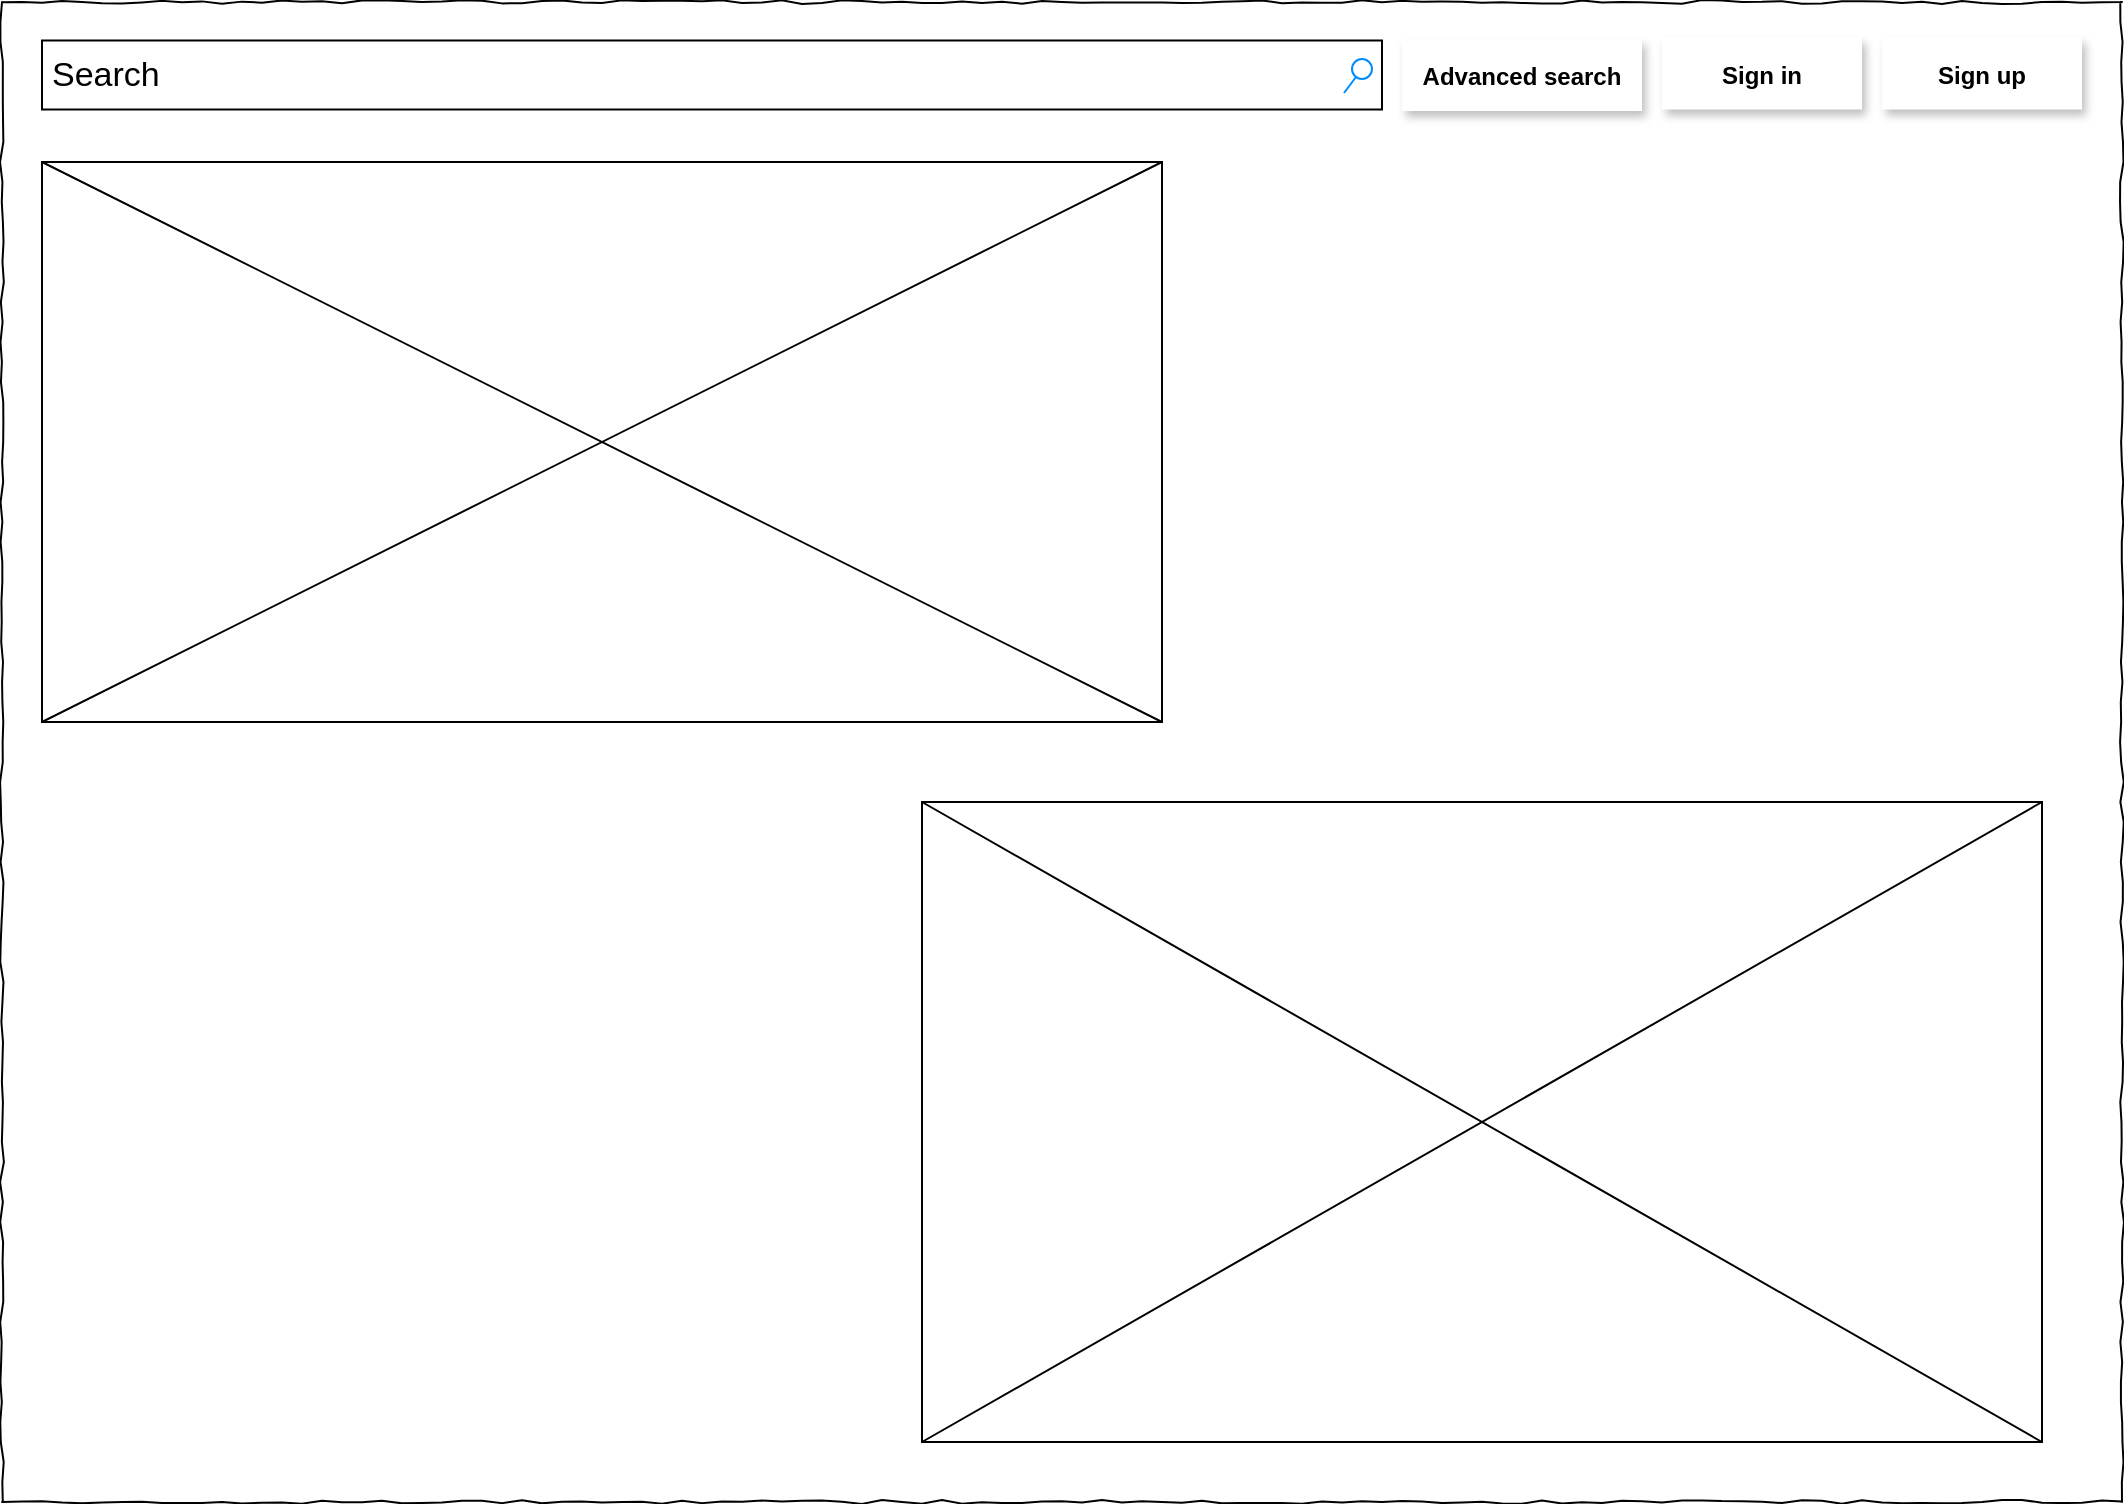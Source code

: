 <mxfile version="18.0.6" type="device" pages="9"><diagram id="N1W1Y5ectTIntLD4AcZx" name="Homepage (signed out)"><mxGraphModel dx="1426" dy="905" grid="1" gridSize="10" guides="1" tooltips="1" connect="1" arrows="1" fold="1" page="1" pageScale="1" pageWidth="1169" pageHeight="1654" math="0" shadow="0"><root><mxCell id="0"/><mxCell id="1" parent="0"/><mxCell id="Pu7G0L3WyXcyrQ7NVIrJ-1" value="" style="whiteSpace=wrap;html=1;rounded=0;shadow=0;labelBackgroundColor=none;strokeWidth=1;fillColor=none;fontFamily=Verdana;fontSize=12;align=center;comic=1;" parent="1" vertex="1"><mxGeometry x="20" y="80" width="1060" height="750" as="geometry"/></mxCell><mxCell id="1CWAUIRQ8vxsbGQyfzS9-1" value="Search" style="strokeWidth=1;shadow=0;dashed=0;align=center;html=1;shape=mxgraph.mockup.forms.searchBox;mainText=;strokeColor2=#008cff;fontSize=17;align=left;spacingLeft=3;rounded=0;" parent="1" vertex="1"><mxGeometry x="40" y="99.25" width="670" height="34.5" as="geometry"/></mxCell><mxCell id="1CWAUIRQ8vxsbGQyfzS9-2" value="Sign in" style="dashed=0;align=center;fontSize=12;shape=rect;strokeColor=none;fontStyle=1;shadow=1;rounded=0;" parent="1" vertex="1"><mxGeometry x="850" y="97.75" width="100" height="36" as="geometry"/></mxCell><mxCell id="1CWAUIRQ8vxsbGQyfzS9-5" value="Sign up" style="dashed=0;align=center;fontSize=12;shape=rect;strokeColor=none;fontStyle=1;shadow=1;rounded=0;" parent="1" vertex="1"><mxGeometry x="960" y="97.75" width="100" height="36" as="geometry"/></mxCell><mxCell id="1CWAUIRQ8vxsbGQyfzS9-9" value="" style="verticalLabelPosition=bottom;shadow=0;dashed=0;align=center;html=1;verticalAlign=top;strokeWidth=1;shape=mxgraph.mockup.graphics.simpleIcon;rounded=0;" parent="1" vertex="1"><mxGeometry x="40" y="160" width="560" height="280" as="geometry"/></mxCell><mxCell id="1CWAUIRQ8vxsbGQyfzS9-10" value="" style="verticalLabelPosition=bottom;shadow=0;dashed=0;align=center;html=1;verticalAlign=top;strokeWidth=1;shape=mxgraph.mockup.graphics.simpleIcon;rounded=0;" parent="1" vertex="1"><mxGeometry x="480" y="480" width="560" height="320" as="geometry"/></mxCell><mxCell id="cpTMzJvf9mqSlKwLC2HA-1" value="Advanced search" style="dashed=0;align=center;fontSize=12;shape=rect;strokeColor=none;fontStyle=1;shadow=1;rounded=0;" vertex="1" parent="1"><mxGeometry x="720" y="98.5" width="120" height="36" as="geometry"/></mxCell></root></mxGraphModel></diagram><diagram name="Homepage (signed in)" id="U0Pr2YvLMTvt7yHpRdx8"><mxGraphModel dx="1426" dy="905" grid="1" gridSize="10" guides="1" tooltips="1" connect="1" arrows="1" fold="1" page="1" pageScale="1" pageWidth="1169" pageHeight="1654" math="0" shadow="0"><root><mxCell id="8BMAEtw3pN_A3nECkk9r-0"/><mxCell id="8BMAEtw3pN_A3nECkk9r-1" parent="8BMAEtw3pN_A3nECkk9r-0"/><mxCell id="8BMAEtw3pN_A3nECkk9r-2" value="" style="whiteSpace=wrap;html=1;rounded=0;shadow=0;labelBackgroundColor=none;strokeWidth=1;fillColor=none;fontFamily=Verdana;fontSize=12;align=center;comic=1;" vertex="1" parent="8BMAEtw3pN_A3nECkk9r-1"><mxGeometry x="20" y="80" width="1060" height="750" as="geometry"/></mxCell><mxCell id="8BMAEtw3pN_A3nECkk9r-3" value="Search" style="strokeWidth=1;shadow=0;dashed=0;align=center;html=1;shape=mxgraph.mockup.forms.searchBox;mainText=;strokeColor2=#008cff;fontSize=17;align=left;spacingLeft=3;rounded=0;" vertex="1" parent="8BMAEtw3pN_A3nECkk9r-1"><mxGeometry x="40" y="99.25" width="670" height="34.5" as="geometry"/></mxCell><mxCell id="8BMAEtw3pN_A3nECkk9r-5" value="Profile" style="dashed=0;align=center;fontSize=12;shape=rect;strokeColor=none;fontStyle=1;shadow=1;rounded=0;" vertex="1" parent="8BMAEtw3pN_A3nECkk9r-1"><mxGeometry x="960" y="97.75" width="100" height="36" as="geometry"/></mxCell><mxCell id="8BMAEtw3pN_A3nECkk9r-6" value="" style="verticalLabelPosition=bottom;shadow=0;dashed=0;align=center;html=1;verticalAlign=top;strokeWidth=1;shape=mxgraph.mockup.graphics.simpleIcon;rounded=0;" vertex="1" parent="8BMAEtw3pN_A3nECkk9r-1"><mxGeometry x="40" y="160" width="560" height="280" as="geometry"/></mxCell><mxCell id="8BMAEtw3pN_A3nECkk9r-7" value="" style="verticalLabelPosition=bottom;shadow=0;dashed=0;align=center;html=1;verticalAlign=top;strokeWidth=1;shape=mxgraph.mockup.graphics.simpleIcon;rounded=0;" vertex="1" parent="8BMAEtw3pN_A3nECkk9r-1"><mxGeometry x="480" y="480" width="560" height="320" as="geometry"/></mxCell><mxCell id="7dnc77YzfB3__VuO5eue-0" value="Advanced search" style="dashed=0;align=center;fontSize=12;shape=rect;strokeColor=none;fontStyle=1;shadow=1;rounded=0;" vertex="1" parent="8BMAEtw3pN_A3nECkk9r-1"><mxGeometry x="720" y="97.75" width="120" height="36" as="geometry"/></mxCell><mxCell id="48-esBtw89w4Eq-qGCJ8-0" value="Submit Record" style="dashed=0;align=center;fontSize=12;shape=rect;strokeColor=none;fontStyle=1;shadow=1;rounded=0;" vertex="1" parent="8BMAEtw3pN_A3nECkk9r-1"><mxGeometry x="850" y="97.75" width="100" height="36" as="geometry"/></mxCell></root></mxGraphModel></diagram><diagram name="Profile" id="ETiMaMZ2k2thv9qeiLEJ"><mxGraphModel dx="1426" dy="905" grid="1" gridSize="10" guides="1" tooltips="1" connect="1" arrows="1" fold="1" page="1" pageScale="1" pageWidth="1169" pageHeight="1654" math="0" shadow="0"><root><mxCell id="t_29wZ5MjoQe2Q8T-qM0-0"/><mxCell id="t_29wZ5MjoQe2Q8T-qM0-1" parent="t_29wZ5MjoQe2Q8T-qM0-0"/><mxCell id="t_29wZ5MjoQe2Q8T-qM0-2" value="" style="whiteSpace=wrap;html=1;rounded=0;shadow=0;labelBackgroundColor=none;strokeWidth=1;fillColor=none;fontFamily=Verdana;fontSize=12;align=center;comic=1;" vertex="1" parent="t_29wZ5MjoQe2Q8T-qM0-1"><mxGeometry x="20" y="80" width="1060" height="750" as="geometry"/></mxCell><mxCell id="gehnbji8ZFhj1xHL6XFS-2" value="" style="rounded=1;whiteSpace=wrap;html=1;absoluteArcSize=1;arcSize=14;strokeWidth=1;labelBackgroundColor=none;fillColor=none;glass=0;sketch=0;shadow=0;" vertex="1" parent="t_29wZ5MjoQe2Q8T-qM0-1"><mxGeometry x="320" y="160" width="720" height="640" as="geometry"/></mxCell><mxCell id="VUP8Ac5vOy37AEc9pI0L-5" value="" style="rounded=1;whiteSpace=wrap;html=1;labelBackgroundColor=none;fillColor=none;" vertex="1" parent="t_29wZ5MjoQe2Q8T-qM0-1"><mxGeometry x="330" y="250" width="700" height="60" as="geometry"/></mxCell><mxCell id="t_29wZ5MjoQe2Q8T-qM0-3" value="Search" style="strokeWidth=1;shadow=0;dashed=0;align=center;html=1;shape=mxgraph.mockup.forms.searchBox;mainText=;strokeColor2=#008cff;fontSize=17;align=left;spacingLeft=3;rounded=0;" vertex="1" parent="t_29wZ5MjoQe2Q8T-qM0-1"><mxGeometry x="40" y="99.25" width="670" height="34.5" as="geometry"/></mxCell><mxCell id="t_29wZ5MjoQe2Q8T-qM0-4" value="Profile" style="dashed=0;align=center;fontSize=12;shape=rect;strokeColor=none;fontStyle=1;shadow=1;rounded=0;" vertex="1" parent="t_29wZ5MjoQe2Q8T-qM0-1"><mxGeometry x="960" y="97.75" width="100" height="36" as="geometry"/></mxCell><mxCell id="t_29wZ5MjoQe2Q8T-qM0-7" value="Advanced search" style="dashed=0;align=center;fontSize=12;shape=rect;strokeColor=none;fontStyle=1;shadow=1;rounded=0;" vertex="1" parent="t_29wZ5MjoQe2Q8T-qM0-1"><mxGeometry x="720" y="97.75" width="120" height="36" as="geometry"/></mxCell><mxCell id="Ku0dAjvmAXoPLtn2GRgH-0" value="" style="rounded=1;whiteSpace=wrap;html=1;absoluteArcSize=1;arcSize=14;strokeWidth=1;labelBackgroundColor=none;fillColor=none;glass=0;sketch=0;shadow=0;" vertex="1" parent="t_29wZ5MjoQe2Q8T-qM0-1"><mxGeometry x="40" y="160" width="250" height="400" as="geometry"/></mxCell><mxCell id="Ku0dAjvmAXoPLtn2GRgH-1" value="Enter password to edit:" style="text;html=1;strokeColor=none;fillColor=none;align=left;verticalAlign=middle;whiteSpace=wrap;rounded=0;fontStyle=0" vertex="1" parent="t_29wZ5MjoQe2Q8T-qM0-1"><mxGeometry x="50" y="200" width="145" height="20" as="geometry"/></mxCell><mxCell id="Ku0dAjvmAXoPLtn2GRgH-2" value="Change User Name:" style="text;html=1;strokeColor=none;fillColor=none;align=left;verticalAlign=middle;whiteSpace=wrap;rounded=0;" vertex="1" parent="t_29wZ5MjoQe2Q8T-qM0-1"><mxGeometry x="50" y="260" width="145" height="20" as="geometry"/></mxCell><mxCell id="Ku0dAjvmAXoPLtn2GRgH-3" value="" style="rounded=1;whiteSpace=wrap;html=1;labelBackgroundColor=none;fillColor=none;" vertex="1" parent="t_29wZ5MjoQe2Q8T-qM0-1"><mxGeometry x="50" y="280" width="215" height="30" as="geometry"/></mxCell><mxCell id="Ku0dAjvmAXoPLtn2GRgH-4" value="&amp;nbsp;*******" style="rounded=1;whiteSpace=wrap;html=1;labelBackgroundColor=none;fillColor=none;align=left;" vertex="1" parent="t_29wZ5MjoQe2Q8T-qM0-1"><mxGeometry x="50" y="220" width="215" height="30" as="geometry"/></mxCell><mxCell id="Ku0dAjvmAXoPLtn2GRgH-5" value="Confirm" style="rounded=1;whiteSpace=wrap;html=1;labelBackgroundColor=none;fillColor=#2CA44E;fontColor=#FFFFFF;" vertex="1" parent="t_29wZ5MjoQe2Q8T-qM0-1"><mxGeometry x="51" y="510" width="215" height="30" as="geometry"/></mxCell><mxCell id="Ku0dAjvmAXoPLtn2GRgH-6" value="Change password:" style="text;html=1;strokeColor=none;fillColor=none;align=left;verticalAlign=middle;whiteSpace=wrap;rounded=0;fontStyle=0" vertex="1" parent="t_29wZ5MjoQe2Q8T-qM0-1"><mxGeometry x="51" y="380" width="145" height="20" as="geometry"/></mxCell><mxCell id="Ku0dAjvmAXoPLtn2GRgH-7" value="&amp;nbsp;*******" style="rounded=1;whiteSpace=wrap;html=1;labelBackgroundColor=none;fillColor=none;align=left;" vertex="1" parent="t_29wZ5MjoQe2Q8T-qM0-1"><mxGeometry x="51" y="400" width="215" height="30" as="geometry"/></mxCell><mxCell id="Ku0dAjvmAXoPLtn2GRgH-8" value="Change Email:" style="text;html=1;strokeColor=none;fillColor=none;align=left;verticalAlign=middle;whiteSpace=wrap;rounded=0;" vertex="1" parent="t_29wZ5MjoQe2Q8T-qM0-1"><mxGeometry x="51" y="320" width="145" height="20" as="geometry"/></mxCell><mxCell id="Ku0dAjvmAXoPLtn2GRgH-9" value="" style="rounded=1;whiteSpace=wrap;html=1;labelBackgroundColor=none;fillColor=none;" vertex="1" parent="t_29wZ5MjoQe2Q8T-qM0-1"><mxGeometry x="51" y="340" width="215" height="30" as="geometry"/></mxCell><mxCell id="uF_ji03uspR1KkHcz7nA-0" value="&lt;font style=&quot;font-size: 20px;&quot;&gt;Settings&lt;/font&gt;" style="text;html=1;strokeColor=none;fillColor=none;align=left;verticalAlign=middle;whiteSpace=wrap;rounded=0;" vertex="1" parent="t_29wZ5MjoQe2Q8T-qM0-1"><mxGeometry x="50" y="170" width="145" height="20" as="geometry"/></mxCell><mxCell id="gehnbji8ZFhj1xHL6XFS-0" value="Repeat password:" style="text;html=1;strokeColor=none;fillColor=none;align=left;verticalAlign=middle;whiteSpace=wrap;rounded=0;fontStyle=0" vertex="1" parent="t_29wZ5MjoQe2Q8T-qM0-1"><mxGeometry x="51" y="440" width="145" height="20" as="geometry"/></mxCell><mxCell id="gehnbji8ZFhj1xHL6XFS-1" value="&amp;nbsp;*******" style="rounded=1;whiteSpace=wrap;html=1;labelBackgroundColor=none;fillColor=none;align=left;" vertex="1" parent="t_29wZ5MjoQe2Q8T-qM0-1"><mxGeometry x="51" y="460" width="215" height="30" as="geometry"/></mxCell><mxCell id="gehnbji8ZFhj1xHL6XFS-3" value="&lt;font style=&quot;font-size: 20px;&quot;&gt;Records:&lt;/font&gt;" style="text;html=1;strokeColor=none;fillColor=none;align=left;verticalAlign=middle;whiteSpace=wrap;rounded=0;" vertex="1" parent="t_29wZ5MjoQe2Q8T-qM0-1"><mxGeometry x="331" y="170" width="145" height="20" as="geometry"/></mxCell><mxCell id="gehnbji8ZFhj1xHL6XFS-4" value="&lt;b&gt;10/05/2022&lt;/b&gt;" style="text;html=1;strokeColor=none;fillColor=none;align=left;verticalAlign=middle;whiteSpace=wrap;rounded=0;fontStyle=0" vertex="1" parent="t_29wZ5MjoQe2Q8T-qM0-1"><mxGeometry x="330" y="210" width="145" height="20" as="geometry"/></mxCell><mxCell id="gehnbji8ZFhj1xHL6XFS-5" value="Moth name" style="text;html=1;strokeColor=none;fillColor=none;align=left;verticalAlign=middle;whiteSpace=wrap;rounded=0;fontStyle=0" vertex="1" parent="t_29wZ5MjoQe2Q8T-qM0-1"><mxGeometry x="330" y="230" width="145" height="20" as="geometry"/></mxCell><mxCell id="zSxWd0cLuiGEu_LdH8Yb-1" value="Size: 16mm" style="text;html=1;strokeColor=none;fillColor=none;align=left;verticalAlign=middle;whiteSpace=wrap;rounded=0;fontStyle=0" vertex="1" parent="t_29wZ5MjoQe2Q8T-qM0-1"><mxGeometry x="675" y="260" width="145" height="20" as="geometry"/></mxCell><mxCell id="zSxWd0cLuiGEu_LdH8Yb-2" value="Location: London" style="text;html=1;strokeColor=none;fillColor=none;align=left;verticalAlign=middle;whiteSpace=wrap;rounded=0;fontStyle=0" vertex="1" parent="t_29wZ5MjoQe2Q8T-qM0-1"><mxGeometry x="335" y="260" width="145" height="20" as="geometry"/></mxCell><mxCell id="VUP8Ac5vOy37AEc9pI0L-0" value="Time: 8:00am" style="text;html=1;strokeColor=none;fillColor=none;align=left;verticalAlign=middle;whiteSpace=wrap;rounded=0;fontStyle=0" vertex="1" parent="t_29wZ5MjoQe2Q8T-qM0-1"><mxGeometry x="335" y="280" width="145" height="20" as="geometry"/></mxCell><mxCell id="VUP8Ac5vOy37AEc9pI0L-7" value="Sex: Male" style="text;html=1;strokeColor=none;fillColor=none;align=left;verticalAlign=middle;whiteSpace=wrap;rounded=0;fontStyle=0" vertex="1" parent="t_29wZ5MjoQe2Q8T-qM0-1"><mxGeometry x="675" y="280" width="145" height="20" as="geometry"/></mxCell><mxCell id="VUP8Ac5vOy37AEc9pI0L-8" value="Moth name" style="text;html=1;strokeColor=none;fillColor=none;align=left;verticalAlign=middle;whiteSpace=wrap;rounded=0;fontStyle=0" vertex="1" parent="t_29wZ5MjoQe2Q8T-qM0-1"><mxGeometry x="330" y="320" width="145" height="20" as="geometry"/></mxCell><mxCell id="VUP8Ac5vOy37AEc9pI0L-9" value="Moth name" style="text;html=1;strokeColor=none;fillColor=none;align=left;verticalAlign=middle;whiteSpace=wrap;rounded=0;fontStyle=0" vertex="1" parent="t_29wZ5MjoQe2Q8T-qM0-1"><mxGeometry x="330" y="350" width="145" height="20" as="geometry"/></mxCell><mxCell id="VUP8Ac5vOy37AEc9pI0L-11" value="Moth name" style="text;html=1;strokeColor=none;fillColor=none;align=left;verticalAlign=middle;whiteSpace=wrap;rounded=0;fontStyle=0" vertex="1" parent="t_29wZ5MjoQe2Q8T-qM0-1"><mxGeometry x="330" y="380" width="145" height="20" as="geometry"/></mxCell><mxCell id="VUP8Ac5vOy37AEc9pI0L-12" value="&lt;b&gt;02/05/2022&lt;/b&gt;" style="text;html=1;strokeColor=none;fillColor=none;align=left;verticalAlign=middle;whiteSpace=wrap;rounded=0;fontStyle=0" vertex="1" parent="t_29wZ5MjoQe2Q8T-qM0-1"><mxGeometry x="330" y="420" width="145" height="20" as="geometry"/></mxCell><mxCell id="VUP8Ac5vOy37AEc9pI0L-13" value="" style="line;strokeWidth=2;html=1;rounded=1;sketch=0;fontSize=20;fontColor=#000000;fillColor=#E6E6E6;" vertex="1" parent="t_29wZ5MjoQe2Q8T-qM0-1"><mxGeometry x="330" y="410" width="700" height="10" as="geometry"/></mxCell><mxCell id="VUP8Ac5vOy37AEc9pI0L-14" value="" style="line;strokeWidth=2;html=1;rounded=1;sketch=0;fontSize=20;fontColor=#000000;fillColor=#E6E6E6;" vertex="1" parent="t_29wZ5MjoQe2Q8T-qM0-1"><mxGeometry x="330" y="200" width="700" height="10" as="geometry"/></mxCell><mxCell id="VUP8Ac5vOy37AEc9pI0L-15" value="Moth name" style="text;html=1;strokeColor=none;fillColor=none;align=left;verticalAlign=middle;whiteSpace=wrap;rounded=0;fontStyle=0" vertex="1" parent="t_29wZ5MjoQe2Q8T-qM0-1"><mxGeometry x="330" y="440" width="145" height="20" as="geometry"/></mxCell><mxCell id="VUP8Ac5vOy37AEc9pI0L-16" value="Moth name" style="text;html=1;strokeColor=none;fillColor=none;align=left;verticalAlign=middle;whiteSpace=wrap;rounded=0;fontStyle=0" vertex="1" parent="t_29wZ5MjoQe2Q8T-qM0-1"><mxGeometry x="330" y="465" width="145" height="20" as="geometry"/></mxCell><mxCell id="VUP8Ac5vOy37AEc9pI0L-17" value="Moth name" style="text;html=1;strokeColor=none;fillColor=none;align=left;verticalAlign=middle;whiteSpace=wrap;rounded=0;fontStyle=0" vertex="1" parent="t_29wZ5MjoQe2Q8T-qM0-1"><mxGeometry x="330" y="490" width="145" height="20" as="geometry"/></mxCell><mxCell id="VUP8Ac5vOy37AEc9pI0L-18" value="Moth name" style="text;html=1;strokeColor=none;fillColor=none;align=left;verticalAlign=middle;whiteSpace=wrap;rounded=0;fontStyle=0" vertex="1" parent="t_29wZ5MjoQe2Q8T-qM0-1"><mxGeometry x="330" y="515" width="145" height="20" as="geometry"/></mxCell><mxCell id="VUP8Ac5vOy37AEc9pI0L-19" value="Moth name" style="text;html=1;strokeColor=none;fillColor=none;align=left;verticalAlign=middle;whiteSpace=wrap;rounded=0;fontStyle=0" vertex="1" parent="t_29wZ5MjoQe2Q8T-qM0-1"><mxGeometry x="330" y="540" width="145" height="20" as="geometry"/></mxCell><mxCell id="VUP8Ac5vOy37AEc9pI0L-20" value="Moth name" style="text;html=1;strokeColor=none;fillColor=none;align=left;verticalAlign=middle;whiteSpace=wrap;rounded=0;fontStyle=0" vertex="1" parent="t_29wZ5MjoQe2Q8T-qM0-1"><mxGeometry x="330" y="570" width="145" height="20" as="geometry"/></mxCell><mxCell id="VUP8Ac5vOy37AEc9pI0L-21" value="Moth name" style="text;html=1;strokeColor=none;fillColor=none;align=left;verticalAlign=middle;whiteSpace=wrap;rounded=0;fontStyle=0" vertex="1" parent="t_29wZ5MjoQe2Q8T-qM0-1"><mxGeometry x="330" y="595" width="145" height="20" as="geometry"/></mxCell><mxCell id="VUP8Ac5vOy37AEc9pI0L-22" value="Moth name" style="text;html=1;strokeColor=none;fillColor=none;align=left;verticalAlign=middle;whiteSpace=wrap;rounded=0;fontStyle=0" vertex="1" parent="t_29wZ5MjoQe2Q8T-qM0-1"><mxGeometry x="330" y="620" width="145" height="20" as="geometry"/></mxCell><mxCell id="VUP8Ac5vOy37AEc9pI0L-23" value="Moth name" style="text;html=1;strokeColor=none;fillColor=none;align=left;verticalAlign=middle;whiteSpace=wrap;rounded=0;fontStyle=0" vertex="1" parent="t_29wZ5MjoQe2Q8T-qM0-1"><mxGeometry x="330" y="650" width="145" height="20" as="geometry"/></mxCell><mxCell id="VUP8Ac5vOy37AEc9pI0L-24" value="" style="line;strokeWidth=2;html=1;rounded=1;sketch=0;fontSize=20;fontColor=#000000;fillColor=#E6E6E6;" vertex="1" parent="t_29wZ5MjoQe2Q8T-qM0-1"><mxGeometry x="330" y="680" width="700" height="10" as="geometry"/></mxCell><mxCell id="VUP8Ac5vOy37AEc9pI0L-25" value="&lt;b&gt;22/04/2022&lt;/b&gt;" style="text;html=1;strokeColor=none;fillColor=none;align=left;verticalAlign=middle;whiteSpace=wrap;rounded=0;fontStyle=0" vertex="1" parent="t_29wZ5MjoQe2Q8T-qM0-1"><mxGeometry x="330" y="690" width="145" height="20" as="geometry"/></mxCell><mxCell id="VUP8Ac5vOy37AEc9pI0L-26" value="Moth name" style="text;html=1;strokeColor=none;fillColor=none;align=left;verticalAlign=middle;whiteSpace=wrap;rounded=0;fontStyle=0" vertex="1" parent="t_29wZ5MjoQe2Q8T-qM0-1"><mxGeometry x="330" y="710" width="145" height="20" as="geometry"/></mxCell><mxCell id="VUP8Ac5vOy37AEc9pI0L-27" value="Moth name" style="text;html=1;strokeColor=none;fillColor=none;align=left;verticalAlign=middle;whiteSpace=wrap;rounded=0;fontStyle=0" vertex="1" parent="t_29wZ5MjoQe2Q8T-qM0-1"><mxGeometry x="330" y="740" width="145" height="20" as="geometry"/></mxCell><mxCell id="VUP8Ac5vOy37AEc9pI0L-29" value="&amp;lt;&amp;lt; Prev 1 2 3 4 5 6 7 8 9 10 Next &amp;gt;&amp;gt;" style="strokeWidth=1;shadow=0;dashed=0;align=center;html=1;shape=mxgraph.mockup.navigation.pagination;linkText=;fontSize=14;fontColor=#0A69DA;fontStyle=0;rounded=1;sketch=0;fillColor=#E6E6E6;" vertex="1" parent="t_29wZ5MjoQe2Q8T-qM0-1"><mxGeometry x="557.5" y="780" width="245" height="20" as="geometry"/></mxCell><mxCell id="L-3_etvTouMGQxe96ivN-0" value="Submit Record" style="dashed=0;align=center;fontSize=12;shape=rect;strokeColor=none;fontStyle=1;shadow=1;rounded=0;" vertex="1" parent="t_29wZ5MjoQe2Q8T-qM0-1"><mxGeometry x="850" y="97.75" width="100" height="36" as="geometry"/></mxCell></root></mxGraphModel></diagram><diagram name="Records" id="rTt24-ZghGdBxhmhct3o"><mxGraphModel dx="1188" dy="754" grid="1" gridSize="10" guides="1" tooltips="1" connect="1" arrows="1" fold="1" page="1" pageScale="1" pageWidth="1169" pageHeight="1654" math="0" shadow="0"><root><mxCell id="x5SYTEuVMrOXTAIY7NxS-0"/><mxCell id="x5SYTEuVMrOXTAIY7NxS-1" parent="x5SYTEuVMrOXTAIY7NxS-0"/><mxCell id="x5SYTEuVMrOXTAIY7NxS-29" value="User&amp;nbsp;name" style="text;html=1;strokeColor=none;fillColor=none;align=left;verticalAlign=middle;whiteSpace=wrap;rounded=0;fontStyle=0" vertex="1" parent="x5SYTEuVMrOXTAIY7NxS-1"><mxGeometry x="450" y="350" width="145" height="20" as="geometry"/></mxCell><mxCell id="x5SYTEuVMrOXTAIY7NxS-28" value="User&amp;nbsp;name" style="text;html=1;strokeColor=none;fillColor=none;align=left;verticalAlign=middle;whiteSpace=wrap;rounded=0;fontStyle=0" vertex="1" parent="x5SYTEuVMrOXTAIY7NxS-1"><mxGeometry x="450" y="320" width="145" height="20" as="geometry"/></mxCell><mxCell id="x5SYTEuVMrOXTAIY7NxS-2" value="" style="whiteSpace=wrap;html=1;rounded=0;shadow=0;labelBackgroundColor=none;strokeWidth=1;fillColor=none;fontFamily=Verdana;fontSize=12;align=center;comic=1;" vertex="1" parent="x5SYTEuVMrOXTAIY7NxS-1"><mxGeometry x="20" y="77" width="1043" height="750" as="geometry"/></mxCell><mxCell id="x5SYTEuVMrOXTAIY7NxS-3" value="" style="rounded=1;whiteSpace=wrap;html=1;absoluteArcSize=1;arcSize=14;strokeWidth=1;labelBackgroundColor=none;fillColor=none;glass=0;sketch=0;shadow=0;" vertex="1" parent="x5SYTEuVMrOXTAIY7NxS-1"><mxGeometry x="440" y="160" width="600" height="640" as="geometry"/></mxCell><mxCell id="x5SYTEuVMrOXTAIY7NxS-4" value="" style="rounded=1;whiteSpace=wrap;html=1;labelBackgroundColor=none;fillColor=none;" vertex="1" parent="x5SYTEuVMrOXTAIY7NxS-1"><mxGeometry x="450" y="250" width="580" height="60" as="geometry"/></mxCell><mxCell id="x5SYTEuVMrOXTAIY7NxS-5" value="Search" style="strokeWidth=1;shadow=0;dashed=0;align=center;html=1;shape=mxgraph.mockup.forms.searchBox;mainText=;strokeColor2=#008cff;fontSize=17;align=left;spacingLeft=3;rounded=0;" vertex="1" parent="x5SYTEuVMrOXTAIY7NxS-1"><mxGeometry x="40" y="99.25" width="660" height="34.5" as="geometry"/></mxCell><mxCell id="x5SYTEuVMrOXTAIY7NxS-6" value="Profile" style="dashed=0;align=center;fontSize=12;shape=rect;strokeColor=none;fontStyle=1;shadow=1;rounded=0;" vertex="1" parent="x5SYTEuVMrOXTAIY7NxS-1"><mxGeometry x="950" y="97.75" width="100" height="36" as="geometry"/></mxCell><mxCell id="x5SYTEuVMrOXTAIY7NxS-7" value="Advanced search" style="dashed=0;align=center;fontSize=12;shape=rect;strokeColor=none;fontStyle=1;shadow=1;rounded=0;" vertex="1" parent="x5SYTEuVMrOXTAIY7NxS-1"><mxGeometry x="710" y="97.75" width="120" height="36" as="geometry"/></mxCell><mxCell id="x5SYTEuVMrOXTAIY7NxS-21" value="&lt;font style=&quot;font-size: 20px;&quot;&gt;Records for species name:&lt;/font&gt;" style="text;html=1;strokeColor=none;fillColor=none;align=left;verticalAlign=middle;whiteSpace=wrap;rounded=0;" vertex="1" parent="x5SYTEuVMrOXTAIY7NxS-1"><mxGeometry x="450" y="170" width="250" height="20" as="geometry"/></mxCell><mxCell id="x5SYTEuVMrOXTAIY7NxS-22" value="&lt;b&gt;10/05/2022&lt;/b&gt;" style="text;html=1;strokeColor=none;fillColor=none;align=left;verticalAlign=middle;whiteSpace=wrap;rounded=0;fontStyle=0" vertex="1" parent="x5SYTEuVMrOXTAIY7NxS-1"><mxGeometry x="450" y="210" width="145" height="20" as="geometry"/></mxCell><mxCell id="x5SYTEuVMrOXTAIY7NxS-23" value="User name" style="text;html=1;strokeColor=none;fillColor=none;align=left;verticalAlign=middle;whiteSpace=wrap;rounded=0;fontStyle=0" vertex="1" parent="x5SYTEuVMrOXTAIY7NxS-1"><mxGeometry x="450" y="230" width="145" height="20" as="geometry"/></mxCell><mxCell id="x5SYTEuVMrOXTAIY7NxS-24" value="Size: 16mm" style="text;html=1;strokeColor=none;fillColor=none;align=left;verticalAlign=middle;whiteSpace=wrap;rounded=0;fontStyle=0" vertex="1" parent="x5SYTEuVMrOXTAIY7NxS-1"><mxGeometry x="740" y="260" width="145" height="20" as="geometry"/></mxCell><mxCell id="x5SYTEuVMrOXTAIY7NxS-25" value="Location: London" style="text;html=1;strokeColor=none;fillColor=none;align=left;verticalAlign=middle;whiteSpace=wrap;rounded=0;fontStyle=0" vertex="1" parent="x5SYTEuVMrOXTAIY7NxS-1"><mxGeometry x="455" y="260" width="145" height="20" as="geometry"/></mxCell><mxCell id="x5SYTEuVMrOXTAIY7NxS-26" value="Time: 8:00am" style="text;html=1;strokeColor=none;fillColor=none;align=left;verticalAlign=middle;whiteSpace=wrap;rounded=0;fontStyle=0" vertex="1" parent="x5SYTEuVMrOXTAIY7NxS-1"><mxGeometry x="455" y="280" width="145" height="20" as="geometry"/></mxCell><mxCell id="x5SYTEuVMrOXTAIY7NxS-27" value="Sex: Male" style="text;html=1;strokeColor=none;fillColor=none;align=left;verticalAlign=middle;whiteSpace=wrap;rounded=0;fontStyle=0" vertex="1" parent="x5SYTEuVMrOXTAIY7NxS-1"><mxGeometry x="740" y="280" width="145" height="20" as="geometry"/></mxCell><mxCell id="x5SYTEuVMrOXTAIY7NxS-30" value="User&amp;nbsp;name" style="text;html=1;strokeColor=none;fillColor=none;align=left;verticalAlign=middle;whiteSpace=wrap;rounded=0;fontStyle=0" vertex="1" parent="x5SYTEuVMrOXTAIY7NxS-1"><mxGeometry x="450" y="380" width="145" height="20" as="geometry"/></mxCell><mxCell id="x5SYTEuVMrOXTAIY7NxS-31" value="&lt;b&gt;02/05/2022&lt;/b&gt;" style="text;html=1;strokeColor=none;fillColor=none;align=left;verticalAlign=middle;whiteSpace=wrap;rounded=0;fontStyle=0" vertex="1" parent="x5SYTEuVMrOXTAIY7NxS-1"><mxGeometry x="450" y="420" width="145" height="20" as="geometry"/></mxCell><mxCell id="x5SYTEuVMrOXTAIY7NxS-32" value="" style="line;strokeWidth=2;html=1;rounded=1;sketch=0;fontSize=20;fontColor=#000000;fillColor=#E6E6E6;" vertex="1" parent="x5SYTEuVMrOXTAIY7NxS-1"><mxGeometry x="450" y="410" width="580" height="10" as="geometry"/></mxCell><mxCell id="x5SYTEuVMrOXTAIY7NxS-33" value="" style="line;strokeWidth=2;html=1;rounded=1;sketch=0;fontSize=20;fontColor=#000000;fillColor=#E6E6E6;" vertex="1" parent="x5SYTEuVMrOXTAIY7NxS-1"><mxGeometry x="450" y="200" width="580" height="10" as="geometry"/></mxCell><mxCell id="x5SYTEuVMrOXTAIY7NxS-34" value="User&amp;nbsp;name" style="text;html=1;strokeColor=none;fillColor=none;align=left;verticalAlign=middle;whiteSpace=wrap;rounded=0;fontStyle=0" vertex="1" parent="x5SYTEuVMrOXTAIY7NxS-1"><mxGeometry x="450" y="440" width="145" height="20" as="geometry"/></mxCell><mxCell id="x5SYTEuVMrOXTAIY7NxS-35" value="User&amp;nbsp;name" style="text;html=1;strokeColor=none;fillColor=none;align=left;verticalAlign=middle;whiteSpace=wrap;rounded=0;fontStyle=0" vertex="1" parent="x5SYTEuVMrOXTAIY7NxS-1"><mxGeometry x="450" y="465" width="145" height="20" as="geometry"/></mxCell><mxCell id="x5SYTEuVMrOXTAIY7NxS-36" value="User&amp;nbsp;name" style="text;html=1;strokeColor=none;fillColor=none;align=left;verticalAlign=middle;whiteSpace=wrap;rounded=0;fontStyle=0" vertex="1" parent="x5SYTEuVMrOXTAIY7NxS-1"><mxGeometry x="450" y="490" width="145" height="20" as="geometry"/></mxCell><mxCell id="x5SYTEuVMrOXTAIY7NxS-37" value="User&amp;nbsp;name" style="text;html=1;strokeColor=none;fillColor=none;align=left;verticalAlign=middle;whiteSpace=wrap;rounded=0;fontStyle=0" vertex="1" parent="x5SYTEuVMrOXTAIY7NxS-1"><mxGeometry x="450" y="515" width="145" height="20" as="geometry"/></mxCell><mxCell id="x5SYTEuVMrOXTAIY7NxS-38" value="User&amp;nbsp;name" style="text;html=1;strokeColor=none;fillColor=none;align=left;verticalAlign=middle;whiteSpace=wrap;rounded=0;fontStyle=0" vertex="1" parent="x5SYTEuVMrOXTAIY7NxS-1"><mxGeometry x="450" y="540" width="145" height="20" as="geometry"/></mxCell><mxCell id="x5SYTEuVMrOXTAIY7NxS-39" value="User&amp;nbsp;name" style="text;html=1;strokeColor=none;fillColor=none;align=left;verticalAlign=middle;whiteSpace=wrap;rounded=0;fontStyle=0" vertex="1" parent="x5SYTEuVMrOXTAIY7NxS-1"><mxGeometry x="450" y="570" width="145" height="20" as="geometry"/></mxCell><mxCell id="x5SYTEuVMrOXTAIY7NxS-40" value="User&amp;nbsp;name" style="text;html=1;strokeColor=none;fillColor=none;align=left;verticalAlign=middle;whiteSpace=wrap;rounded=0;fontStyle=0" vertex="1" parent="x5SYTEuVMrOXTAIY7NxS-1"><mxGeometry x="450" y="595" width="145" height="20" as="geometry"/></mxCell><mxCell id="x5SYTEuVMrOXTAIY7NxS-41" value="User&amp;nbsp;name" style="text;html=1;strokeColor=none;fillColor=none;align=left;verticalAlign=middle;whiteSpace=wrap;rounded=0;fontStyle=0" vertex="1" parent="x5SYTEuVMrOXTAIY7NxS-1"><mxGeometry x="450" y="620" width="145" height="20" as="geometry"/></mxCell><mxCell id="x5SYTEuVMrOXTAIY7NxS-42" value="User&amp;nbsp;name" style="text;html=1;strokeColor=none;fillColor=none;align=left;verticalAlign=middle;whiteSpace=wrap;rounded=0;fontStyle=0" vertex="1" parent="x5SYTEuVMrOXTAIY7NxS-1"><mxGeometry x="450" y="650" width="145" height="20" as="geometry"/></mxCell><mxCell id="x5SYTEuVMrOXTAIY7NxS-43" value="" style="line;strokeWidth=2;html=1;rounded=1;sketch=0;fontSize=20;fontColor=#000000;fillColor=#E6E6E6;" vertex="1" parent="x5SYTEuVMrOXTAIY7NxS-1"><mxGeometry x="450" y="680" width="580" height="10" as="geometry"/></mxCell><mxCell id="x5SYTEuVMrOXTAIY7NxS-44" value="&lt;b&gt;22/04/2022&lt;/b&gt;" style="text;html=1;strokeColor=none;fillColor=none;align=left;verticalAlign=middle;whiteSpace=wrap;rounded=0;fontStyle=0" vertex="1" parent="x5SYTEuVMrOXTAIY7NxS-1"><mxGeometry x="450" y="690" width="145" height="20" as="geometry"/></mxCell><mxCell id="x5SYTEuVMrOXTAIY7NxS-45" value="User&amp;nbsp;name" style="text;html=1;strokeColor=none;fillColor=none;align=left;verticalAlign=middle;whiteSpace=wrap;rounded=0;fontStyle=0" vertex="1" parent="x5SYTEuVMrOXTAIY7NxS-1"><mxGeometry x="450" y="710" width="145" height="20" as="geometry"/></mxCell><mxCell id="x5SYTEuVMrOXTAIY7NxS-46" value="User&amp;nbsp;name" style="text;html=1;strokeColor=none;fillColor=none;align=left;verticalAlign=middle;whiteSpace=wrap;rounded=0;fontStyle=0" vertex="1" parent="x5SYTEuVMrOXTAIY7NxS-1"><mxGeometry x="450" y="740" width="145" height="20" as="geometry"/></mxCell><mxCell id="x5SYTEuVMrOXTAIY7NxS-47" value="&amp;lt;&amp;lt; Prev 1 2 3 4 5 6 7 8 9 10 Next &amp;gt;&amp;gt;" style="strokeWidth=1;shadow=0;dashed=0;align=center;html=1;shape=mxgraph.mockup.navigation.pagination;linkText=;fontSize=14;fontColor=#0A69DA;fontStyle=0;rounded=1;sketch=0;fillColor=#E6E6E6;" vertex="1" parent="x5SYTEuVMrOXTAIY7NxS-1"><mxGeometry x="617.5" y="780" width="245" height="20" as="geometry"/></mxCell><mxCell id="mTiYLWNg1EUlp4h0bP9I-0" value="" style="line;strokeWidth=2;html=1;rounded=1;shadow=0;sketch=0;fontSize=14;fontColor=#0A69DA;fillColor=none;" vertex="1" parent="x5SYTEuVMrOXTAIY7NxS-1"><mxGeometry x="54" y="355" width="366" height="10" as="geometry"/></mxCell><mxCell id="mTiYLWNg1EUlp4h0bP9I-1" value="" style="line;strokeWidth=2;direction=south;html=1;rounded=1;shadow=0;sketch=0;fontSize=14;fontColor=#0A69DA;fillColor=none;" vertex="1" parent="x5SYTEuVMrOXTAIY7NxS-1"><mxGeometry x="50" y="200" width="10" height="160" as="geometry"/></mxCell><mxCell id="mTiYLWNg1EUlp4h0bP9I-2" value="&lt;font style=&quot;font-size: 10px;&quot; color=&quot;#000000&quot;&gt;Records&lt;/font&gt;" style="text;html=1;strokeColor=none;fillColor=none;align=center;verticalAlign=middle;whiteSpace=wrap;rounded=0;shadow=0;sketch=0;fontSize=14;fontColor=#0A69DA;direction=west;flipH=0;rotation=-90;" vertex="1" parent="x5SYTEuVMrOXTAIY7NxS-1"><mxGeometry x="10" y="272.5" width="60" height="15" as="geometry"/></mxCell><mxCell id="mTiYLWNg1EUlp4h0bP9I-3" value="Year" style="text;html=1;strokeColor=none;fillColor=none;align=center;verticalAlign=middle;whiteSpace=wrap;rounded=0;shadow=0;sketch=0;fontSize=10;fontColor=#000000;" vertex="1" parent="x5SYTEuVMrOXTAIY7NxS-1"><mxGeometry x="207" y="360" width="60" height="20" as="geometry"/></mxCell><mxCell id="mTiYLWNg1EUlp4h0bP9I-4" value="" style="endArrow=none;html=1;rounded=1;sketch=0;fontSize=10;fontColor=#000000;curved=0;strokeColor=#0A69DA;targetPerimeterSpacing=0;jumpStyle=none;entryX=0.5;entryY=1;entryDx=0;entryDy=0;" edge="1" parent="x5SYTEuVMrOXTAIY7NxS-1"><mxGeometry width="50" height="50" relative="1" as="geometry"><mxPoint x="54" y="360" as="sourcePoint"/><mxPoint x="152.5" y="280" as="targetPoint"/></mxGeometry></mxCell><mxCell id="mTiYLWNg1EUlp4h0bP9I-7" value="" style="endArrow=none;html=1;rounded=1;sketch=0;fontSize=10;fontColor=#000000;curved=0;strokeColor=#0A69DA;targetPerimeterSpacing=0;jumpStyle=none;entryX=0.618;entryY=0.974;entryDx=0;entryDy=0;entryPerimeter=0;" edge="1" parent="x5SYTEuVMrOXTAIY7NxS-1"><mxGeometry width="50" height="50" relative="1" as="geometry"><mxPoint x="151" y="281" as="sourcePoint"/><mxPoint x="280.45" y="241.233" as="targetPoint"/></mxGeometry></mxCell><mxCell id="mTiYLWNg1EUlp4h0bP9I-8" value="" style="endArrow=none;html=1;rounded=1;sketch=0;fontSize=10;fontColor=#000000;curved=0;strokeColor=#0A69DA;targetPerimeterSpacing=0;jumpStyle=none;entryX=0.618;entryY=0.974;entryDx=0;entryDy=0;entryPerimeter=0;" edge="1" parent="x5SYTEuVMrOXTAIY7NxS-1"><mxGeometry width="50" height="50" relative="1" as="geometry"><mxPoint x="280" y="242" as="sourcePoint"/><mxPoint x="420" y="300" as="targetPoint"/></mxGeometry></mxCell><mxCell id="PsaWCiqEYs8vtVhFfAsx-0" value="Submit Record" style="dashed=0;align=center;fontSize=12;shape=rect;strokeColor=none;fontStyle=1;shadow=1;rounded=0;" vertex="1" parent="x5SYTEuVMrOXTAIY7NxS-1"><mxGeometry x="840" y="97.75" width="100" height="36" as="geometry"/></mxCell></root></mxGraphModel></diagram><diagram name="Sign in" id="J8rU8N_o9diP7Kcww0tM"><mxGraphModel dx="1678" dy="1065" grid="1" gridSize="10" guides="1" tooltips="1" connect="1" arrows="1" fold="1" page="1" pageScale="1" pageWidth="1169" pageHeight="1654" math="0" shadow="0"><root><mxCell id="ZK5jDJ6Kn3SsJb9PW3Yr-0"/><mxCell id="ZK5jDJ6Kn3SsJb9PW3Yr-1" parent="ZK5jDJ6Kn3SsJb9PW3Yr-0"/><mxCell id="ZK5jDJ6Kn3SsJb9PW3Yr-2" value="" style="whiteSpace=wrap;html=1;rounded=0;shadow=0;labelBackgroundColor=none;strokeWidth=1;fillColor=none;fontFamily=Verdana;fontSize=12;align=center;comic=1;glass=1;sketch=0;" parent="ZK5jDJ6Kn3SsJb9PW3Yr-1" vertex="1"><mxGeometry x="20" y="80" width="1060" height="750" as="geometry"/></mxCell><mxCell id="KUYtpOh-l3gGiJSZKBcX-4" value="" style="rounded=1;whiteSpace=wrap;html=1;absoluteArcSize=1;arcSize=14;strokeWidth=1;labelBackgroundColor=none;fillColor=none;glass=0;sketch=0;shadow=0;" vertex="1" parent="ZK5jDJ6Kn3SsJb9PW3Yr-1"><mxGeometry x="440" y="230" width="250" height="220" as="geometry"/></mxCell><mxCell id="W1U4CfteV0xj-wZVG9zo-14" value="Password:" style="text;html=1;strokeColor=none;fillColor=none;align=left;verticalAlign=middle;whiteSpace=wrap;rounded=0;fontStyle=0" parent="ZK5jDJ6Kn3SsJb9PW3Yr-1" vertex="1"><mxGeometry x="455" y="320" width="145" height="20" as="geometry"/></mxCell><mxCell id="W1U4CfteV0xj-wZVG9zo-16" value="User Name:" style="text;html=1;strokeColor=none;fillColor=none;align=left;verticalAlign=middle;whiteSpace=wrap;rounded=0;" parent="ZK5jDJ6Kn3SsJb9PW3Yr-1" vertex="1"><mxGeometry x="455" y="250" width="145" height="20" as="geometry"/></mxCell><mxCell id="KUYtpOh-l3gGiJSZKBcX-0" value="" style="rounded=1;whiteSpace=wrap;html=1;labelBackgroundColor=none;fillColor=none;" vertex="1" parent="ZK5jDJ6Kn3SsJb9PW3Yr-1"><mxGeometry x="455" y="270" width="215" height="30" as="geometry"/></mxCell><mxCell id="KUYtpOh-l3gGiJSZKBcX-1" value="&amp;nbsp;*******" style="rounded=1;whiteSpace=wrap;html=1;labelBackgroundColor=none;fillColor=none;align=left;" vertex="1" parent="ZK5jDJ6Kn3SsJb9PW3Yr-1"><mxGeometry x="457.5" y="340" width="215" height="30" as="geometry"/></mxCell><mxCell id="KUYtpOh-l3gGiJSZKBcX-6" value="Sign in" style="rounded=1;whiteSpace=wrap;html=1;labelBackgroundColor=none;fillColor=#2CA44E;fontColor=#FFFFFF;" vertex="1" parent="ZK5jDJ6Kn3SsJb9PW3Yr-1"><mxGeometry x="457.5" y="400" width="215" height="30" as="geometry"/></mxCell><mxCell id="KUYtpOh-l3gGiJSZKBcX-7" value="Forgot password?" style="shape=rectangle;strokeColor=none;fillColor=none;linkText=;fontSize=12;fontStyle=0;html=1;align=right;rounded=1;shadow=0;glass=1;labelBackgroundColor=none;sketch=0;fontColor=#0A69DA;" vertex="1" parent="ZK5jDJ6Kn3SsJb9PW3Yr-1"><mxGeometry x="550" y="320" width="120" height="20" as="geometry"/></mxCell><mxCell id="KUYtpOh-l3gGiJSZKBcX-8" value="New? &lt;font color=&quot;#0a69da&quot;&gt;Create an account&lt;/font&gt;." style="rounded=1;whiteSpace=wrap;html=1;absoluteArcSize=1;arcSize=14;strokeWidth=1;labelBackgroundColor=none;fillColor=none;glass=0;sketch=0;shadow=0;" vertex="1" parent="ZK5jDJ6Kn3SsJb9PW3Yr-1"><mxGeometry x="440" y="470" width="250" height="45" as="geometry"/></mxCell></root></mxGraphModel></diagram><diagram name="Sign up" id="1Qg8sW0nZYBgfCnX39ee"><mxGraphModel dx="1678" dy="1065" grid="1" gridSize="10" guides="1" tooltips="1" connect="1" arrows="1" fold="1" page="1" pageScale="1" pageWidth="1169" pageHeight="1654" math="0" shadow="0"><root><mxCell id="lPvFy_aFQDi2j9Hf05L--0"/><mxCell id="lPvFy_aFQDi2j9Hf05L--1" parent="lPvFy_aFQDi2j9Hf05L--0"/><mxCell id="lPvFy_aFQDi2j9Hf05L--2" value="" style="whiteSpace=wrap;html=1;rounded=0;shadow=0;labelBackgroundColor=none;strokeWidth=1;fillColor=none;fontFamily=Verdana;fontSize=12;align=center;comic=1;glass=1;sketch=0;" vertex="1" parent="lPvFy_aFQDi2j9Hf05L--1"><mxGeometry x="20" y="80" width="1060" height="750" as="geometry"/></mxCell><mxCell id="lPvFy_aFQDi2j9Hf05L--3" value="" style="rounded=1;whiteSpace=wrap;html=1;absoluteArcSize=1;arcSize=14;strokeWidth=1;labelBackgroundColor=none;fillColor=none;glass=0;sketch=0;shadow=0;" vertex="1" parent="lPvFy_aFQDi2j9Hf05L--1"><mxGeometry x="425" y="210" width="250" height="320" as="geometry"/></mxCell><mxCell id="lPvFy_aFQDi2j9Hf05L--4" value="Password:" style="text;html=1;strokeColor=none;fillColor=none;align=left;verticalAlign=middle;whiteSpace=wrap;rounded=0;fontStyle=0" vertex="1" parent="lPvFy_aFQDi2j9Hf05L--1"><mxGeometry x="440" y="345" width="145" height="20" as="geometry"/></mxCell><mxCell id="lPvFy_aFQDi2j9Hf05L--5" value="User Name:" style="text;html=1;strokeColor=none;fillColor=none;align=left;verticalAlign=middle;whiteSpace=wrap;rounded=0;" vertex="1" parent="lPvFy_aFQDi2j9Hf05L--1"><mxGeometry x="441.25" y="220" width="145" height="20" as="geometry"/></mxCell><mxCell id="lPvFy_aFQDi2j9Hf05L--6" value="" style="rounded=1;whiteSpace=wrap;html=1;labelBackgroundColor=none;fillColor=none;" vertex="1" parent="lPvFy_aFQDi2j9Hf05L--1"><mxGeometry x="441.25" y="240" width="217.5" height="30" as="geometry"/></mxCell><mxCell id="lPvFy_aFQDi2j9Hf05L--7" value="&amp;nbsp;*******" style="rounded=1;whiteSpace=wrap;html=1;labelBackgroundColor=none;fillColor=none;align=left;" vertex="1" parent="lPvFy_aFQDi2j9Hf05L--1"><mxGeometry x="438.75" y="365" width="220" height="30" as="geometry"/></mxCell><mxCell id="lPvFy_aFQDi2j9Hf05L--8" value="Sign up" style="rounded=1;whiteSpace=wrap;html=1;labelBackgroundColor=none;fillColor=#2CA44E;fontColor=#FFFFFF;" vertex="1" parent="lPvFy_aFQDi2j9Hf05L--1"><mxGeometry x="438.75" y="480" width="220" height="30" as="geometry"/></mxCell><mxCell id="lPvFy_aFQDi2j9Hf05L--10" value="Have an account? &lt;font color=&quot;#0a69da&quot;&gt;Sign in&lt;/font&gt;." style="rounded=1;whiteSpace=wrap;html=1;absoluteArcSize=1;arcSize=14;strokeWidth=1;labelBackgroundColor=none;fillColor=none;glass=0;sketch=0;shadow=0;" vertex="1" parent="lPvFy_aFQDi2j9Hf05L--1"><mxGeometry x="425" y="550" width="250" height="45" as="geometry"/></mxCell><mxCell id="eqLbEOQ51DtVtd1xWylD-0" value="Repeat Password:" style="text;html=1;strokeColor=none;fillColor=none;align=left;verticalAlign=middle;whiteSpace=wrap;rounded=0;fontStyle=0" vertex="1" parent="lPvFy_aFQDi2j9Hf05L--1"><mxGeometry x="438.75" y="410" width="145" height="20" as="geometry"/></mxCell><mxCell id="eqLbEOQ51DtVtd1xWylD-1" value="&amp;nbsp;*******" style="rounded=1;whiteSpace=wrap;html=1;labelBackgroundColor=none;fillColor=none;align=left;" vertex="1" parent="lPvFy_aFQDi2j9Hf05L--1"><mxGeometry x="438.75" y="430" width="220" height="30" as="geometry"/></mxCell><mxCell id="eqLbEOQ51DtVtd1xWylD-2" value="Email" style="text;html=1;strokeColor=none;fillColor=none;align=left;verticalAlign=middle;whiteSpace=wrap;rounded=0;" vertex="1" parent="lPvFy_aFQDi2j9Hf05L--1"><mxGeometry x="441.25" y="280" width="145" height="20" as="geometry"/></mxCell><mxCell id="eqLbEOQ51DtVtd1xWylD-3" value="" style="rounded=1;whiteSpace=wrap;html=1;labelBackgroundColor=none;fillColor=none;" vertex="1" parent="lPvFy_aFQDi2j9Hf05L--1"><mxGeometry x="438.75" y="300" width="220" height="30" as="geometry"/></mxCell></root></mxGraphModel></diagram><diagram id="jUDjqQ600bmR3AjzKEpG" name="Moth entry"><mxGraphModel dx="1426" dy="905" grid="1" gridSize="10" guides="1" tooltips="1" connect="1" arrows="1" fold="1" page="1" pageScale="1" pageWidth="1169" pageHeight="1654" math="0" shadow="0"><root><mxCell id="0"/><mxCell id="1" parent="0"/><mxCell id="rdcuMBpp_g1ubHL50eto-1" value="" style="whiteSpace=wrap;html=1;rounded=0;shadow=0;labelBackgroundColor=none;strokeWidth=1;fillColor=none;fontFamily=Verdana;fontSize=12;align=center;comic=1;" vertex="1" parent="1"><mxGeometry x="20" y="80" width="1060" height="750" as="geometry"/></mxCell><mxCell id="rdcuMBpp_g1ubHL50eto-2" value="Feathered Gothic" style="strokeWidth=1;shadow=0;dashed=0;align=center;html=1;shape=mxgraph.mockup.forms.searchBox;mainText=;strokeColor2=#008cff;fontSize=17;align=left;spacingLeft=3;rounded=0;" vertex="1" parent="1"><mxGeometry x="40" y="99.25" width="670" height="34.5" as="geometry"/></mxCell><mxCell id="rdcuMBpp_g1ubHL50eto-3" value="Profile" style="dashed=0;align=center;fontSize=12;shape=rect;strokeColor=none;fontStyle=1;shadow=1;rounded=0;" vertex="1" parent="1"><mxGeometry x="960" y="97.75" width="100" height="36" as="geometry"/></mxCell><mxCell id="rdcuMBpp_g1ubHL50eto-4" value="" style="verticalLabelPosition=bottom;shadow=0;dashed=0;align=center;html=1;verticalAlign=top;strokeWidth=1;shape=mxgraph.mockup.graphics.simpleIcon;rounded=0;" vertex="1" parent="1"><mxGeometry x="40" y="160" width="360" height="240" as="geometry"/></mxCell><mxCell id="rdcuMBpp_g1ubHL50eto-5" value="" style="verticalLabelPosition=bottom;shadow=0;dashed=0;align=center;html=1;verticalAlign=top;strokeWidth=1;shape=mxgraph.mockup.graphics.simpleIcon;rounded=0;" vertex="1" parent="1"><mxGeometry x="40" y="400" width="120" height="80" as="geometry"/></mxCell><mxCell id="rdcuMBpp_g1ubHL50eto-6" value="Advanced search" style="dashed=0;align=center;fontSize=12;shape=rect;strokeColor=none;fontStyle=1;shadow=1;rounded=0;" vertex="1" parent="1"><mxGeometry x="720" y="97.75" width="120" height="36" as="geometry"/></mxCell><mxCell id="cFwQK1tSn94mNXXsnR7x-3" value="" style="verticalLabelPosition=bottom;shadow=0;dashed=0;align=center;html=1;verticalAlign=top;strokeWidth=1;shape=mxgraph.mockup.graphics.simpleIcon;rounded=0;" vertex="1" parent="1"><mxGeometry x="160" y="400" width="120" height="80" as="geometry"/></mxCell><mxCell id="cFwQK1tSn94mNXXsnR7x-4" value="&lt;h1&gt;&lt;span style=&quot;background-color: initial;&quot;&gt;Feathered Gothic&lt;/span&gt;&lt;/h1&gt;" style="text;html=1;strokeColor=none;fillColor=none;spacing=5;spacingTop=-40;whiteSpace=wrap;overflow=hidden;rounded=0;sketch=0;fontSize=30;fontColor=#000000;verticalAlign=middle;" vertex="1" parent="1"><mxGeometry x="410" y="160" width="580" height="80" as="geometry"/></mxCell><mxCell id="cFwQK1tSn94mNXXsnR7x-5" value="Tholera decimalis" style="text;html=1;strokeColor=none;fillColor=none;align=left;verticalAlign=middle;whiteSpace=wrap;rounded=0;sketch=0;fontSize=24;fontColor=#000000;" vertex="1" parent="1"><mxGeometry x="410" y="250" width="430" height="30" as="geometry"/></mxCell><mxCell id="cFwQK1tSn94mNXXsnR7x-6" value="&lt;font style=&quot;font-size: 20px;&quot;&gt;More &lt;br&gt;photos&lt;/font&gt;" style="rounded=0;whiteSpace=wrap;html=1;sketch=0;fontSize=24;fillColor=#f5f5f5;strokeColor=#666666;fontColor=#333333;" vertex="1" parent="1"><mxGeometry x="280" y="400" width="120" height="80" as="geometry"/></mxCell><mxCell id="cFwQK1tSn94mNXXsnR7x-7" value="&lt;hr&gt;&lt;b&gt;Size:&lt;br&gt;&lt;/b&gt;&lt;span style=&quot;background-color: initial;&quot;&gt;&lt;br&gt;&amp;nbsp; &amp;nbsp; &amp;nbsp;- 16-22mm&lt;/span&gt;&lt;b&gt;&lt;br&gt;&lt;/b&gt;&lt;b&gt;&lt;br&gt;Flight Season:&lt;/b&gt;&amp;nbsp;&lt;br&gt;&lt;br&gt;&amp;nbsp; &amp;nbsp; &amp;nbsp;- Late August - September&lt;br&gt;&lt;br&gt;&lt;b&gt;Habitat:&lt;br&gt;&lt;/b&gt; &lt;br&gt;&amp;nbsp; &amp;nbsp; &amp;nbsp;- Grassland&lt;br&gt;&lt;br style=&quot;font-size: 5px;&quot;&gt;&lt;b&gt;Food Sources:&lt;/b&gt;&amp;nbsp;&lt;br&gt;&lt;br&gt;&amp;nbsp; &amp;nbsp; &amp;nbsp;- Hard-bladed grasses&lt;br&gt;&lt;br&gt;&lt;b&gt;Description:&lt;/b&gt;&amp;nbsp;&lt;br&gt;&lt;br&gt;&amp;nbsp; &amp;nbsp; &amp;nbsp;- A variable, often grey-brown moth well marked with lines and &lt;span style=&quot;white-space: pre;&quot;&gt;&#9;&lt;/span&gt;other marks." style="text;html=1;strokeColor=none;fillColor=none;align=left;verticalAlign=middle;whiteSpace=wrap;rounded=0;sketch=0;fontSize=20;fontColor=#000000;" vertex="1" parent="1"><mxGeometry x="410" y="280" width="630" height="510" as="geometry"/></mxCell><mxCell id="cFwQK1tSn94mNXXsnR7x-8" value="Similar Species" style="text;html=1;strokeColor=none;fillColor=none;align=left;verticalAlign=middle;whiteSpace=wrap;rounded=0;sketch=0;fontSize=24;fontColor=#000000;" vertex="1" parent="1"><mxGeometry x="40" y="540" width="360" height="30" as="geometry"/></mxCell><mxCell id="cFwQK1tSn94mNXXsnR7x-9" value="" style="verticalLabelPosition=bottom;shadow=0;dashed=0;align=center;html=1;verticalAlign=top;strokeWidth=1;shape=mxgraph.mockup.graphics.simpleIcon;rounded=0;" vertex="1" parent="1"><mxGeometry x="40" y="580" width="120" height="80" as="geometry"/></mxCell><mxCell id="Ui2AclEWXYcsMO_7jd4K-1" value="&lt;div style=&quot;&quot;&gt;&lt;span style=&quot;font-size: 12px; color: rgb(10, 105, 218); background-color: initial;&quot;&gt;Bordered Gothic&lt;/span&gt;&lt;/div&gt;" style="text;html=1;strokeColor=none;fillColor=none;align=left;verticalAlign=middle;whiteSpace=wrap;rounded=0;sketch=0;fontSize=5;fontColor=#000000;" vertex="1" parent="1"><mxGeometry x="40" y="660" width="120" height="20" as="geometry"/></mxCell><mxCell id="m5N2_RuX8SEuF4m1f6uZ-2" value="View Records" style="text;html=1;strokeColor=default;fillColor=#E6E6E6;align=center;verticalAlign=middle;whiteSpace=wrap;rounded=1;sketch=0;fontSize=12;fontColor=#000000;" vertex="1" parent="1"><mxGeometry x="40" y="490" width="360" height="30" as="geometry"/></mxCell><mxCell id="2OGSqIIXg_YtJIpnNPL1-1" value="Submit Record" style="dashed=0;align=center;fontSize=12;shape=rect;strokeColor=none;fontStyle=1;shadow=1;rounded=0;" vertex="1" parent="1"><mxGeometry x="850" y="97.75" width="100" height="36" as="geometry"/></mxCell></root></mxGraphModel></diagram><diagram name="Advanced search" id="qQi1VDZypeEPH34r-k6w"><mxGraphModel dx="1426" dy="905" grid="1" gridSize="10" guides="1" tooltips="1" connect="1" arrows="1" fold="1" page="1" pageScale="1" pageWidth="1169" pageHeight="1654" math="0" shadow="0"><root><mxCell id="gdtz4NJ1ybbJXve8n9WU-0"/><mxCell id="gdtz4NJ1ybbJXve8n9WU-1" parent="gdtz4NJ1ybbJXve8n9WU-0"/><mxCell id="BFhDJ_diccXASHAp5PJJ-1" value="" style="rounded=1;whiteSpace=wrap;html=1;absoluteArcSize=1;arcSize=14;strokeWidth=1;labelBackgroundColor=none;fillColor=none;glass=0;sketch=0;shadow=0;" vertex="1" parent="gdtz4NJ1ybbJXve8n9WU-1"><mxGeometry x="330" y="200" width="440" height="40" as="geometry"/></mxCell><mxCell id="gdtz4NJ1ybbJXve8n9WU-2" value="" style="whiteSpace=wrap;html=1;rounded=0;shadow=0;labelBackgroundColor=none;strokeWidth=1;fillColor=none;fontFamily=Verdana;fontSize=12;align=center;comic=1;" vertex="1" parent="gdtz4NJ1ybbJXve8n9WU-1"><mxGeometry x="20" y="80" width="1060" height="750" as="geometry"/></mxCell><mxCell id="WWoDvytb7Fsi9th0A33n-4" value="to" style="text;html=1;strokeColor=none;fillColor=none;align=center;verticalAlign=middle;whiteSpace=wrap;rounded=0;sketch=0;fontSize=16;fontColor=#000000;" vertex="1" parent="gdtz4NJ1ybbJXve8n9WU-1"><mxGeometry x="540" y="360" width="220" height="40" as="geometry"/></mxCell><mxCell id="gdtz4NJ1ybbJXve8n9WU-3" value="Search" style="strokeWidth=1;shadow=0;dashed=0;align=center;html=1;shape=mxgraph.mockup.forms.searchBox;mainText=;strokeColor2=#008cff;fontSize=17;align=left;spacingLeft=3;rounded=0;" vertex="1" parent="gdtz4NJ1ybbJXve8n9WU-1"><mxGeometry x="40" y="99.25" width="670" height="34.5" as="geometry"/></mxCell><mxCell id="gdtz4NJ1ybbJXve8n9WU-4" value="Profile" style="dashed=0;align=center;fontSize=12;shape=rect;strokeColor=none;fontStyle=1;shadow=1;rounded=0;" vertex="1" parent="gdtz4NJ1ybbJXve8n9WU-1"><mxGeometry x="960" y="97.75" width="100" height="36" as="geometry"/></mxCell><mxCell id="0jyq4v-FBAeaNXokxAJ4-0" value="Size" style="text;html=1;strokeColor=none;fillColor=none;align=left;verticalAlign=middle;whiteSpace=wrap;rounded=0;sketch=0;fontSize=20;fontColor=#000000;" vertex="1" parent="gdtz4NJ1ybbJXve8n9WU-1"><mxGeometry x="340" y="360" width="160" height="40" as="geometry"/></mxCell><mxCell id="0jyq4v-FBAeaNXokxAJ4-1" value="Flight Season" style="text;html=1;strokeColor=none;fillColor=none;align=left;verticalAlign=middle;whiteSpace=wrap;rounded=0;sketch=0;fontSize=20;fontColor=#000000;" vertex="1" parent="gdtz4NJ1ybbJXve8n9WU-1"><mxGeometry x="340" y="400" width="160" height="40" as="geometry"/></mxCell><mxCell id="CUGqXXZQlumT51pydEEn-0" value="Habitat" style="text;html=1;strokeColor=none;fillColor=none;align=left;verticalAlign=middle;whiteSpace=wrap;rounded=0;sketch=0;fontSize=20;fontColor=#000000;" vertex="1" parent="gdtz4NJ1ybbJXve8n9WU-1"><mxGeometry x="340" y="440" width="160" height="40" as="geometry"/></mxCell><mxCell id="aLHVWZYBgmJRIps-5KV5-0" value="Food Sources" style="text;html=1;strokeColor=none;fillColor=none;align=left;verticalAlign=middle;whiteSpace=wrap;rounded=0;sketch=0;fontSize=20;fontColor=#000000;" vertex="1" parent="gdtz4NJ1ybbJXve8n9WU-1"><mxGeometry x="340" y="480" width="160" height="40" as="geometry"/></mxCell><mxCell id="e8SIyjy8hvUhODt3gnNq-0" value="Name&lt;span style=&quot;color: rgba(0, 0, 0, 0); font-family: monospace; font-size: 0px;&quot;&gt;%3CmxGraphModel%3E%3Croot%3E%3CmxCell%20id%3D%220%22%2F%3E%3CmxCell%20id%3D%221%22%20parent%3D%220%22%2F%3E%3CmxCell%20id%3D%222%22%20value%3D%22Size%22%20style%3D%22text%3Bhtml%3D1%3BstrokeColor%3Dnone%3BfillColor%3Dnone%3Balign%3Dleft%3BverticalAlign%3Dmiddle%3BwhiteSpace%3Dwrap%3Brounded%3D0%3Bsketch%3D0%3BfontSize%3D20%3BfontColor%3D%23000000%3B%22%20vertex%3D%221%22%20parent%3D%221%22%3E%3CmxGeometry%20x%3D%2240%22%20y%3D%22200%22%20width%3D%22160%22%20height%3D%2240%22%20as%3D%22geometry%22%2F%3E%3C%2FmxCell%3E%3C%2Froot%3E%3C%2FmxGraphModel%3E&lt;/span&gt;" style="text;html=1;strokeColor=none;fillColor=none;align=left;verticalAlign=middle;whiteSpace=wrap;rounded=0;sketch=0;fontSize=20;fontColor=#000000;" vertex="1" parent="gdtz4NJ1ybbJXve8n9WU-1"><mxGeometry x="340" y="280" width="160" height="40" as="geometry"/></mxCell><mxCell id="e8SIyjy8hvUhODt3gnNq-1" value="Location" style="text;html=1;strokeColor=none;fillColor=none;align=left;verticalAlign=middle;whiteSpace=wrap;rounded=0;sketch=0;fontSize=20;fontColor=#000000;" vertex="1" parent="gdtz4NJ1ybbJXve8n9WU-1"><mxGeometry x="340" y="320" width="160" height="40" as="geometry"/></mxCell><mxCell id="WWoDvytb7Fsi9th0A33n-0" value="" style="rounded=1;whiteSpace=wrap;html=1;labelBackgroundColor=none;fillColor=none;" vertex="1" parent="gdtz4NJ1ybbJXve8n9WU-1"><mxGeometry x="540" y="285" width="220" height="30" as="geometry"/></mxCell><mxCell id="WWoDvytb7Fsi9th0A33n-1" value="" style="rounded=1;whiteSpace=wrap;html=1;labelBackgroundColor=none;fillColor=none;" vertex="1" parent="gdtz4NJ1ybbJXve8n9WU-1"><mxGeometry x="540" y="325" width="220" height="30" as="geometry"/></mxCell><mxCell id="WWoDvytb7Fsi9th0A33n-2" value="" style="rounded=1;whiteSpace=wrap;html=1;labelBackgroundColor=none;fillColor=none;fontSize=14;fontColor=#999999;" vertex="1" parent="gdtz4NJ1ybbJXve8n9WU-1"><mxGeometry x="540" y="365" width="80" height="30" as="geometry"/></mxCell><mxCell id="WWoDvytb7Fsi9th0A33n-3" value="" style="rounded=1;whiteSpace=wrap;html=1;labelBackgroundColor=none;fillColor=none;" vertex="1" parent="gdtz4NJ1ybbJXve8n9WU-1"><mxGeometry x="680" y="365" width="80" height="30" as="geometry"/></mxCell><mxCell id="WWoDvytb7Fsi9th0A33n-6" value="to" style="text;html=1;strokeColor=none;fillColor=none;align=center;verticalAlign=middle;whiteSpace=wrap;rounded=0;sketch=0;fontSize=16;fontColor=#000000;" vertex="1" parent="gdtz4NJ1ybbJXve8n9WU-1"><mxGeometry x="540" y="400" width="220" height="40" as="geometry"/></mxCell><mxCell id="WWoDvytb7Fsi9th0A33n-7" value="" style="rounded=1;whiteSpace=wrap;html=1;labelBackgroundColor=none;fillColor=none;" vertex="1" parent="gdtz4NJ1ybbJXve8n9WU-1"><mxGeometry x="540" y="405" width="80" height="30" as="geometry"/></mxCell><mxCell id="WWoDvytb7Fsi9th0A33n-8" value="" style="rounded=1;whiteSpace=wrap;html=1;labelBackgroundColor=none;fillColor=none;" vertex="1" parent="gdtz4NJ1ybbJXve8n9WU-1"><mxGeometry x="680" y="405" width="80" height="30" as="geometry"/></mxCell><mxCell id="WWoDvytb7Fsi9th0A33n-9" value="" style="rounded=1;whiteSpace=wrap;html=1;labelBackgroundColor=none;fillColor=none;" vertex="1" parent="gdtz4NJ1ybbJXve8n9WU-1"><mxGeometry x="540" y="445" width="220" height="30" as="geometry"/></mxCell><mxCell id="WWoDvytb7Fsi9th0A33n-10" value="" style="rounded=1;whiteSpace=wrap;html=1;labelBackgroundColor=none;fillColor=none;" vertex="1" parent="gdtz4NJ1ybbJXve8n9WU-1"><mxGeometry x="540" y="485" width="220" height="30" as="geometry"/></mxCell><mxCell id="bLSeDXuY7hvPjunqJoJg-0" value="Search" style="rounded=1;whiteSpace=wrap;html=1;labelBackgroundColor=none;fillColor=#2CA44E;fontColor=#FFFFFF;" vertex="1" parent="gdtz4NJ1ybbJXve8n9WU-1"><mxGeometry x="340" y="530" width="420" height="30" as="geometry"/></mxCell><mxCell id="bLSeDXuY7hvPjunqJoJg-1" value="&lt;span&gt;Advanced Search:&lt;/span&gt;" style="text;html=1;strokeColor=none;fillColor=none;align=left;verticalAlign=middle;whiteSpace=wrap;rounded=0;sketch=0;fontSize=20;fontColor=#000000;fontStyle=0" vertex="1" parent="gdtz4NJ1ybbJXve8n9WU-1"><mxGeometry x="340" y="200" width="420" height="40" as="geometry"/></mxCell><mxCell id="BFhDJ_diccXASHAp5PJJ-0" value="" style="rounded=1;whiteSpace=wrap;html=1;absoluteArcSize=1;arcSize=14;strokeWidth=1;labelBackgroundColor=none;fillColor=none;glass=0;sketch=0;shadow=0;" vertex="1" parent="gdtz4NJ1ybbJXve8n9WU-1"><mxGeometry x="330" y="270" width="440" height="310" as="geometry"/></mxCell><mxCell id="kg2hpTuEvlLg8ECnm0jw-0" value="Submit Record" style="dashed=0;align=center;fontSize=12;shape=rect;strokeColor=none;fontStyle=1;shadow=1;rounded=0;" vertex="1" parent="gdtz4NJ1ybbJXve8n9WU-1"><mxGeometry x="850" y="97.75" width="100" height="36" as="geometry"/></mxCell><mxCell id="LIEpC_azkxOTBl85DWZ0-0" value="Advanced search" style="dashed=0;align=center;fontSize=12;shape=rect;strokeColor=none;fontStyle=1;shadow=1;rounded=0;" vertex="1" parent="gdtz4NJ1ybbJXve8n9WU-1"><mxGeometry x="720" y="97.75" width="120" height="36" as="geometry"/></mxCell></root></mxGraphModel></diagram><diagram name="Submit record" id="Dj7HCBWAhY5LiUvbSF3z"><mxGraphModel dx="1426" dy="905" grid="1" gridSize="10" guides="1" tooltips="1" connect="1" arrows="1" fold="1" page="1" pageScale="1" pageWidth="1169" pageHeight="1654" math="0" shadow="0"><root><mxCell id="sFaQ_wRjJG5AXLjxPKRE-0"/><mxCell id="sFaQ_wRjJG5AXLjxPKRE-1" parent="sFaQ_wRjJG5AXLjxPKRE-0"/><mxCell id="sFaQ_wRjJG5AXLjxPKRE-24" value="" style="rounded=1;whiteSpace=wrap;html=1;absoluteArcSize=1;arcSize=14;strokeWidth=1;labelBackgroundColor=none;fillColor=none;glass=0;sketch=0;shadow=0;" vertex="1" parent="sFaQ_wRjJG5AXLjxPKRE-1"><mxGeometry x="330" y="270" width="440" height="310" as="geometry"/></mxCell><mxCell id="sFaQ_wRjJG5AXLjxPKRE-2" value="" style="rounded=1;whiteSpace=wrap;html=1;absoluteArcSize=1;arcSize=14;strokeWidth=1;labelBackgroundColor=none;fillColor=none;glass=0;sketch=0;shadow=0;" vertex="1" parent="sFaQ_wRjJG5AXLjxPKRE-1"><mxGeometry x="330" y="200" width="440" height="40" as="geometry"/></mxCell><mxCell id="sFaQ_wRjJG5AXLjxPKRE-3" value="" style="whiteSpace=wrap;html=1;rounded=0;shadow=0;labelBackgroundColor=none;strokeWidth=1;fillColor=none;fontFamily=Verdana;fontSize=12;align=center;comic=1;" vertex="1" parent="sFaQ_wRjJG5AXLjxPKRE-1"><mxGeometry x="20" y="80" width="1060" height="750" as="geometry"/></mxCell><mxCell id="sFaQ_wRjJG5AXLjxPKRE-5" value="Search" style="strokeWidth=1;shadow=0;dashed=0;align=center;html=1;shape=mxgraph.mockup.forms.searchBox;mainText=;strokeColor2=#008cff;fontSize=17;align=left;spacingLeft=3;rounded=0;" vertex="1" parent="sFaQ_wRjJG5AXLjxPKRE-1"><mxGeometry x="40" y="99.25" width="670" height="34.5" as="geometry"/></mxCell><mxCell id="sFaQ_wRjJG5AXLjxPKRE-6" value="Profile" style="dashed=0;align=center;fontSize=12;shape=rect;strokeColor=none;fontStyle=1;shadow=1;rounded=0;" vertex="1" parent="sFaQ_wRjJG5AXLjxPKRE-1"><mxGeometry x="960" y="97.75" width="100" height="36" as="geometry"/></mxCell><mxCell id="sFaQ_wRjJG5AXLjxPKRE-7" value="Size" style="text;html=1;strokeColor=none;fillColor=none;align=left;verticalAlign=middle;whiteSpace=wrap;rounded=0;sketch=0;fontSize=20;fontColor=#000000;" vertex="1" parent="sFaQ_wRjJG5AXLjxPKRE-1"><mxGeometry x="340" y="360" width="160" height="40" as="geometry"/></mxCell><mxCell id="sFaQ_wRjJG5AXLjxPKRE-8" value="Date" style="text;html=1;strokeColor=none;fillColor=none;align=left;verticalAlign=middle;whiteSpace=wrap;rounded=0;sketch=0;fontSize=20;fontColor=#000000;" vertex="1" parent="sFaQ_wRjJG5AXLjxPKRE-1"><mxGeometry x="340" y="400" width="160" height="40" as="geometry"/></mxCell><mxCell id="sFaQ_wRjJG5AXLjxPKRE-11" value="Name&lt;span style=&quot;color: rgba(0, 0, 0, 0); font-family: monospace; font-size: 0px;&quot;&gt;%3CmxGraphModel%3E%3Croot%3E%3CmxCell%20id%3D%220%22%2F%3E%3CmxCell%20id%3D%221%22%20parent%3D%220%22%2F%3E%3CmxCell%20id%3D%222%22%20value%3D%22Size%22%20style%3D%22text%3Bhtml%3D1%3BstrokeColor%3Dnone%3BfillColor%3Dnone%3Balign%3Dleft%3BverticalAlign%3Dmiddle%3BwhiteSpace%3Dwrap%3Brounded%3D0%3Bsketch%3D0%3BfontSize%3D20%3BfontColor%3D%23000000%3B%22%20vertex%3D%221%22%20parent%3D%221%22%3E%3CmxGeometry%20x%3D%2240%22%20y%3D%22200%22%20width%3D%22160%22%20height%3D%2240%22%20as%3D%22geometry%22%2F%3E%3C%2FmxCell%3E%3C%2Froot%3E%3C%2FmxGraphModel%3E&lt;/span&gt;" style="text;html=1;strokeColor=none;fillColor=none;align=left;verticalAlign=middle;whiteSpace=wrap;rounded=0;sketch=0;fontSize=20;fontColor=#000000;" vertex="1" parent="sFaQ_wRjJG5AXLjxPKRE-1"><mxGeometry x="340" y="280" width="160" height="40" as="geometry"/></mxCell><mxCell id="sFaQ_wRjJG5AXLjxPKRE-12" value="Location" style="text;html=1;strokeColor=none;fillColor=none;align=left;verticalAlign=middle;whiteSpace=wrap;rounded=0;sketch=0;fontSize=20;fontColor=#000000;" vertex="1" parent="sFaQ_wRjJG5AXLjxPKRE-1"><mxGeometry x="340" y="320" width="160" height="40" as="geometry"/></mxCell><mxCell id="sFaQ_wRjJG5AXLjxPKRE-13" value="" style="rounded=1;whiteSpace=wrap;html=1;labelBackgroundColor=none;fillColor=none;" vertex="1" parent="sFaQ_wRjJG5AXLjxPKRE-1"><mxGeometry x="540" y="285" width="220" height="30" as="geometry"/></mxCell><mxCell id="sFaQ_wRjJG5AXLjxPKRE-14" value="" style="rounded=1;whiteSpace=wrap;html=1;labelBackgroundColor=none;fillColor=none;" vertex="1" parent="sFaQ_wRjJG5AXLjxPKRE-1"><mxGeometry x="540" y="325" width="220" height="30" as="geometry"/></mxCell><mxCell id="sFaQ_wRjJG5AXLjxPKRE-15" value="" style="rounded=1;whiteSpace=wrap;html=1;labelBackgroundColor=none;fillColor=none;fontSize=14;fontColor=#999999;" vertex="1" parent="sFaQ_wRjJG5AXLjxPKRE-1"><mxGeometry x="540" y="365" width="220" height="30" as="geometry"/></mxCell><mxCell id="sFaQ_wRjJG5AXLjxPKRE-18" value="" style="rounded=1;whiteSpace=wrap;html=1;labelBackgroundColor=none;fillColor=none;" vertex="1" parent="sFaQ_wRjJG5AXLjxPKRE-1"><mxGeometry x="540" y="405" width="220" height="30" as="geometry"/></mxCell><mxCell id="sFaQ_wRjJG5AXLjxPKRE-22" value="Submit" style="rounded=1;whiteSpace=wrap;html=1;labelBackgroundColor=none;fillColor=#2CA44E;fontColor=#FFFFFF;" vertex="1" parent="sFaQ_wRjJG5AXLjxPKRE-1"><mxGeometry x="340" y="530" width="420" height="30" as="geometry"/></mxCell><mxCell id="sFaQ_wRjJG5AXLjxPKRE-23" value="&lt;span&gt;Submit Record:&lt;/span&gt;" style="text;html=1;strokeColor=none;fillColor=none;align=left;verticalAlign=middle;whiteSpace=wrap;rounded=0;sketch=0;fontSize=20;fontColor=#000000;fontStyle=0" vertex="1" parent="sFaQ_wRjJG5AXLjxPKRE-1"><mxGeometry x="340" y="200" width="420" height="40" as="geometry"/></mxCell><mxCell id="F0HCxWwrCjsS8wrYwKc1-0" value="Time" style="text;html=1;strokeColor=none;fillColor=none;align=left;verticalAlign=middle;whiteSpace=wrap;rounded=0;sketch=0;fontSize=20;fontColor=#000000;" vertex="1" parent="sFaQ_wRjJG5AXLjxPKRE-1"><mxGeometry x="340" y="440" width="160" height="40" as="geometry"/></mxCell><mxCell id="F0HCxWwrCjsS8wrYwKc1-1" value="" style="rounded=1;whiteSpace=wrap;html=1;labelBackgroundColor=none;fillColor=none;" vertex="1" parent="sFaQ_wRjJG5AXLjxPKRE-1"><mxGeometry x="540" y="445" width="220" height="30" as="geometry"/></mxCell><mxCell id="F0HCxWwrCjsS8wrYwKc1-2" value="Sex" style="text;html=1;strokeColor=none;fillColor=none;align=left;verticalAlign=middle;whiteSpace=wrap;rounded=0;sketch=0;fontSize=20;fontColor=#000000;" vertex="1" parent="sFaQ_wRjJG5AXLjxPKRE-1"><mxGeometry x="340" y="480" width="160" height="40" as="geometry"/></mxCell><mxCell id="F0HCxWwrCjsS8wrYwKc1-3" value="" style="rounded=1;whiteSpace=wrap;html=1;labelBackgroundColor=none;fillColor=none;" vertex="1" parent="sFaQ_wRjJG5AXLjxPKRE-1"><mxGeometry x="540" y="485" width="220" height="30" as="geometry"/></mxCell><mxCell id="F0HCxWwrCjsS8wrYwKc1-4" value="Submit Record" style="dashed=0;align=center;fontSize=12;shape=rect;strokeColor=none;fontStyle=1;shadow=1;rounded=0;" vertex="1" parent="sFaQ_wRjJG5AXLjxPKRE-1"><mxGeometry x="850" y="97.75" width="100" height="36" as="geometry"/></mxCell><mxCell id="T7sqFsmEi9txpr2tsQo3-0" value="Advanced search" style="dashed=0;align=center;fontSize=12;shape=rect;strokeColor=none;fontStyle=1;shadow=1;rounded=0;" vertex="1" parent="sFaQ_wRjJG5AXLjxPKRE-1"><mxGeometry x="720" y="97.75" width="120" height="36" as="geometry"/></mxCell></root></mxGraphModel></diagram></mxfile>